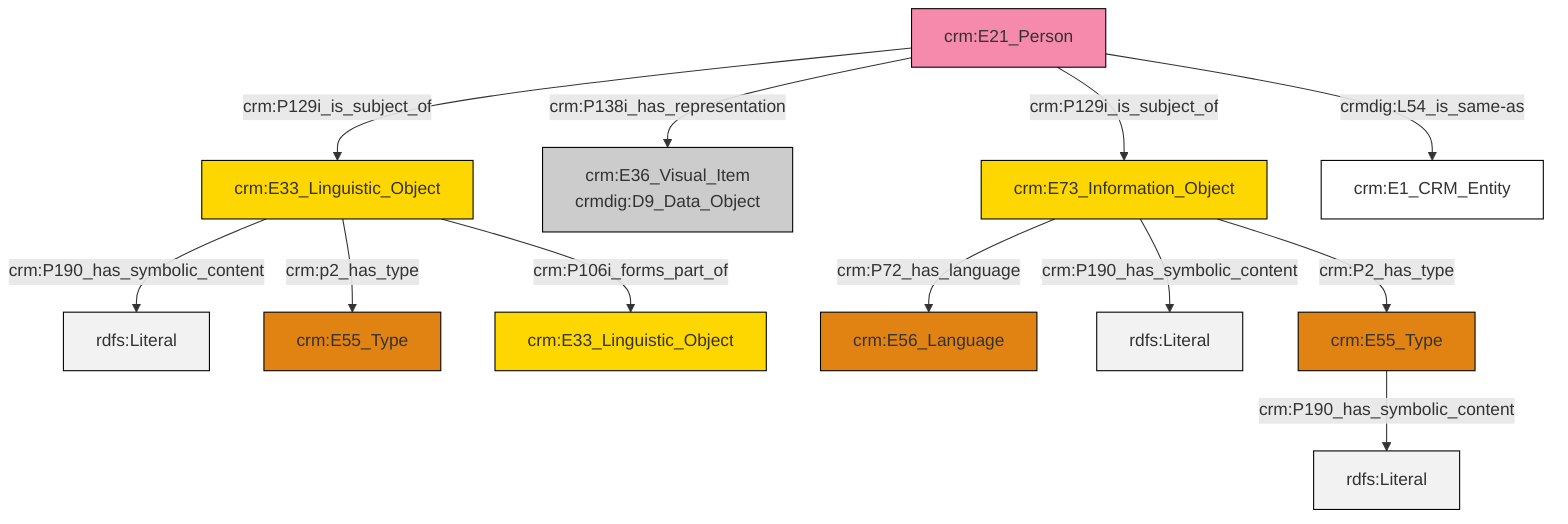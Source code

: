 graph TD
classDef Literal fill:#f2f2f2,stroke:#000000;
classDef CRM_Entity fill:#FFFFFF,stroke:#000000;
classDef Temporal_Entity fill:#00C9E6, stroke:#000000;
classDef Type fill:#E18312, stroke:#000000;
classDef Time-Span fill:#2C9C91, stroke:#000000;
classDef Appellation fill:#FFEB7F, stroke:#000000;
classDef Place fill:#008836, stroke:#000000;
classDef Persistent_Item fill:#B266B2, stroke:#000000;
classDef Conceptual_Object fill:#FFD700, stroke:#000000;
classDef Physical_Thing fill:#D2B48C, stroke:#000000;
classDef Actor fill:#f58aad, stroke:#000000;
classDef PC_Classes fill:#4ce600, stroke:#000000;
classDef Multi fill:#cccccc,stroke:#000000;

2["crm:E21_Person"]:::Actor -->|crm:P129i_is_subject_of| 3["crm:E33_Linguistic_Object"]:::Conceptual_Object
0["crm:E73_Information_Object"]:::Conceptual_Object -->|crm:P72_has_language| 5["crm:E56_Language"]:::Type
2["crm:E21_Person"]:::Actor -->|crm:P138i_has_representation| 7["crm:E36_Visual_Item<br>crmdig:D9_Data_Object"]:::Multi
3["crm:E33_Linguistic_Object"]:::Conceptual_Object -->|crm:P190_has_symbolic_content| 10[rdfs:Literal]:::Literal
3["crm:E33_Linguistic_Object"]:::Conceptual_Object -->|crm:p2_has_type| 8["crm:E55_Type"]:::Type
2["crm:E21_Person"]:::Actor -->|crm:P129i_is_subject_of| 0["crm:E73_Information_Object"]:::Conceptual_Object
2["crm:E21_Person"]:::Actor -->|crmdig:L54_is_same-as| 12["crm:E1_CRM_Entity"]:::CRM_Entity
0["crm:E73_Information_Object"]:::Conceptual_Object -->|crm:P190_has_symbolic_content| 14[rdfs:Literal]:::Literal
0["crm:E73_Information_Object"]:::Conceptual_Object -->|crm:P2_has_type| 15["crm:E55_Type"]:::Type
15["crm:E55_Type"]:::Type -->|crm:P190_has_symbolic_content| 19[rdfs:Literal]:::Literal
3["crm:E33_Linguistic_Object"]:::Conceptual_Object -->|crm:P106i_forms_part_of| 20["crm:E33_Linguistic_Object"]:::Conceptual_Object